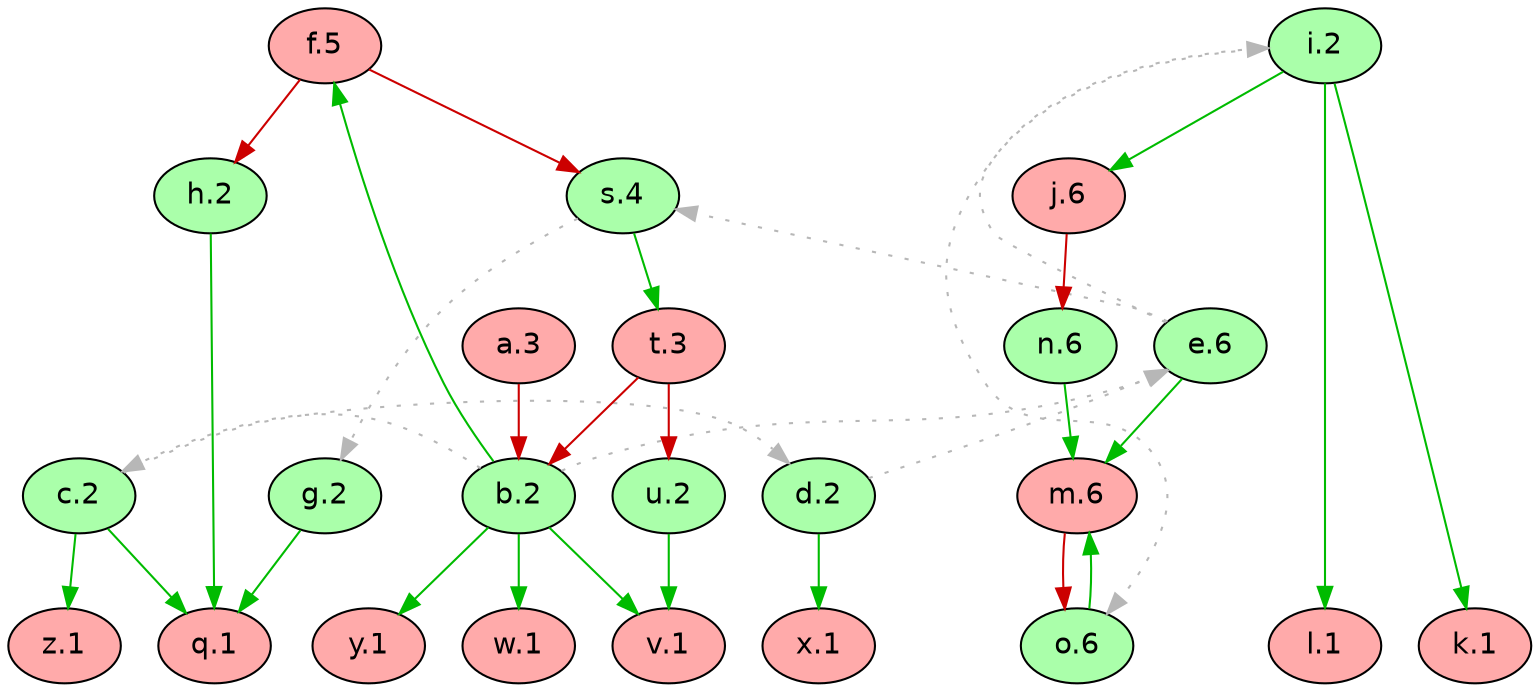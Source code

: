 digraph G {
  rankdir="TB"
  node [shape=oval style=filled fontname=Helvetica fontsize=14]
  node [fillcolor="#AAFFAA" fontcolor="#000000"] 
       b[label="b.2"] 
       c[label="c.2"] 
       d[label="d.2"] 
       e[label="e.6"] 
       s[label="s.4"] 
       g[label="g.2"] 
       h[label="h.2"] 
       i[label="i.2"] 
       o[label="o.6"] 
       n[label="n.6"] 
       u[label="u.2"]
  node [fillcolor="#FFAAAA" fontcolor="#000000"] 
       a[label="a.3"] 
       t[label="t.3"] 
       f[label="f.5"] 
       j[label="j.6"] 
       k[label="k.1"] 
       l[label="l.1"] 
       m[label="m.6"] 
       q[label="q.1"] 
       v[label="v.1"] 
       w[label="w.1"] 
       x[label="x.1"] 
       y[label="y.1"] 
       z[label="z.1"]
  edge [dir=forward color="#CC0000" style="solid"]
        "a" -> "b" 
        "t" -> "b" 
        "f" -> "h" 
        "j" -> "n" 
        "m" -> "o" 
        "f" -> "s" 
        "t" -> "u" 
  edge [dir=forward color="#00BB00" style="solid"]
        "b" -> "f" 
        "i" -> "j" 
        "i" -> "k" 
        "i" -> "l" 
        "e" -> "m" 
        "o" -> "m" 
        "n" -> "m" 
        "g" -> "q" 
        "h" -> "q" 
        "c" -> "q" 
        "s" -> "t" 
        "b" -> "v" 
        "u" -> "v" 
        "b" -> "w" 
        "d" -> "x" 
        "b" -> "y" 
        "c" -> "z" 
  edge [dir=forward color="#b7b7b7" style="dotted" constraint=false]
        "b" -> "c" 
        "c" -> "d" 
        "b" -> "e" 
        "d" -> "e" 
        "s" -> "g" 
        "e" -> "i" 
        "i" -> "o" 
        "e" -> "s" 

  {rank = max k l q v w x y z}
  {rank = min f}
}